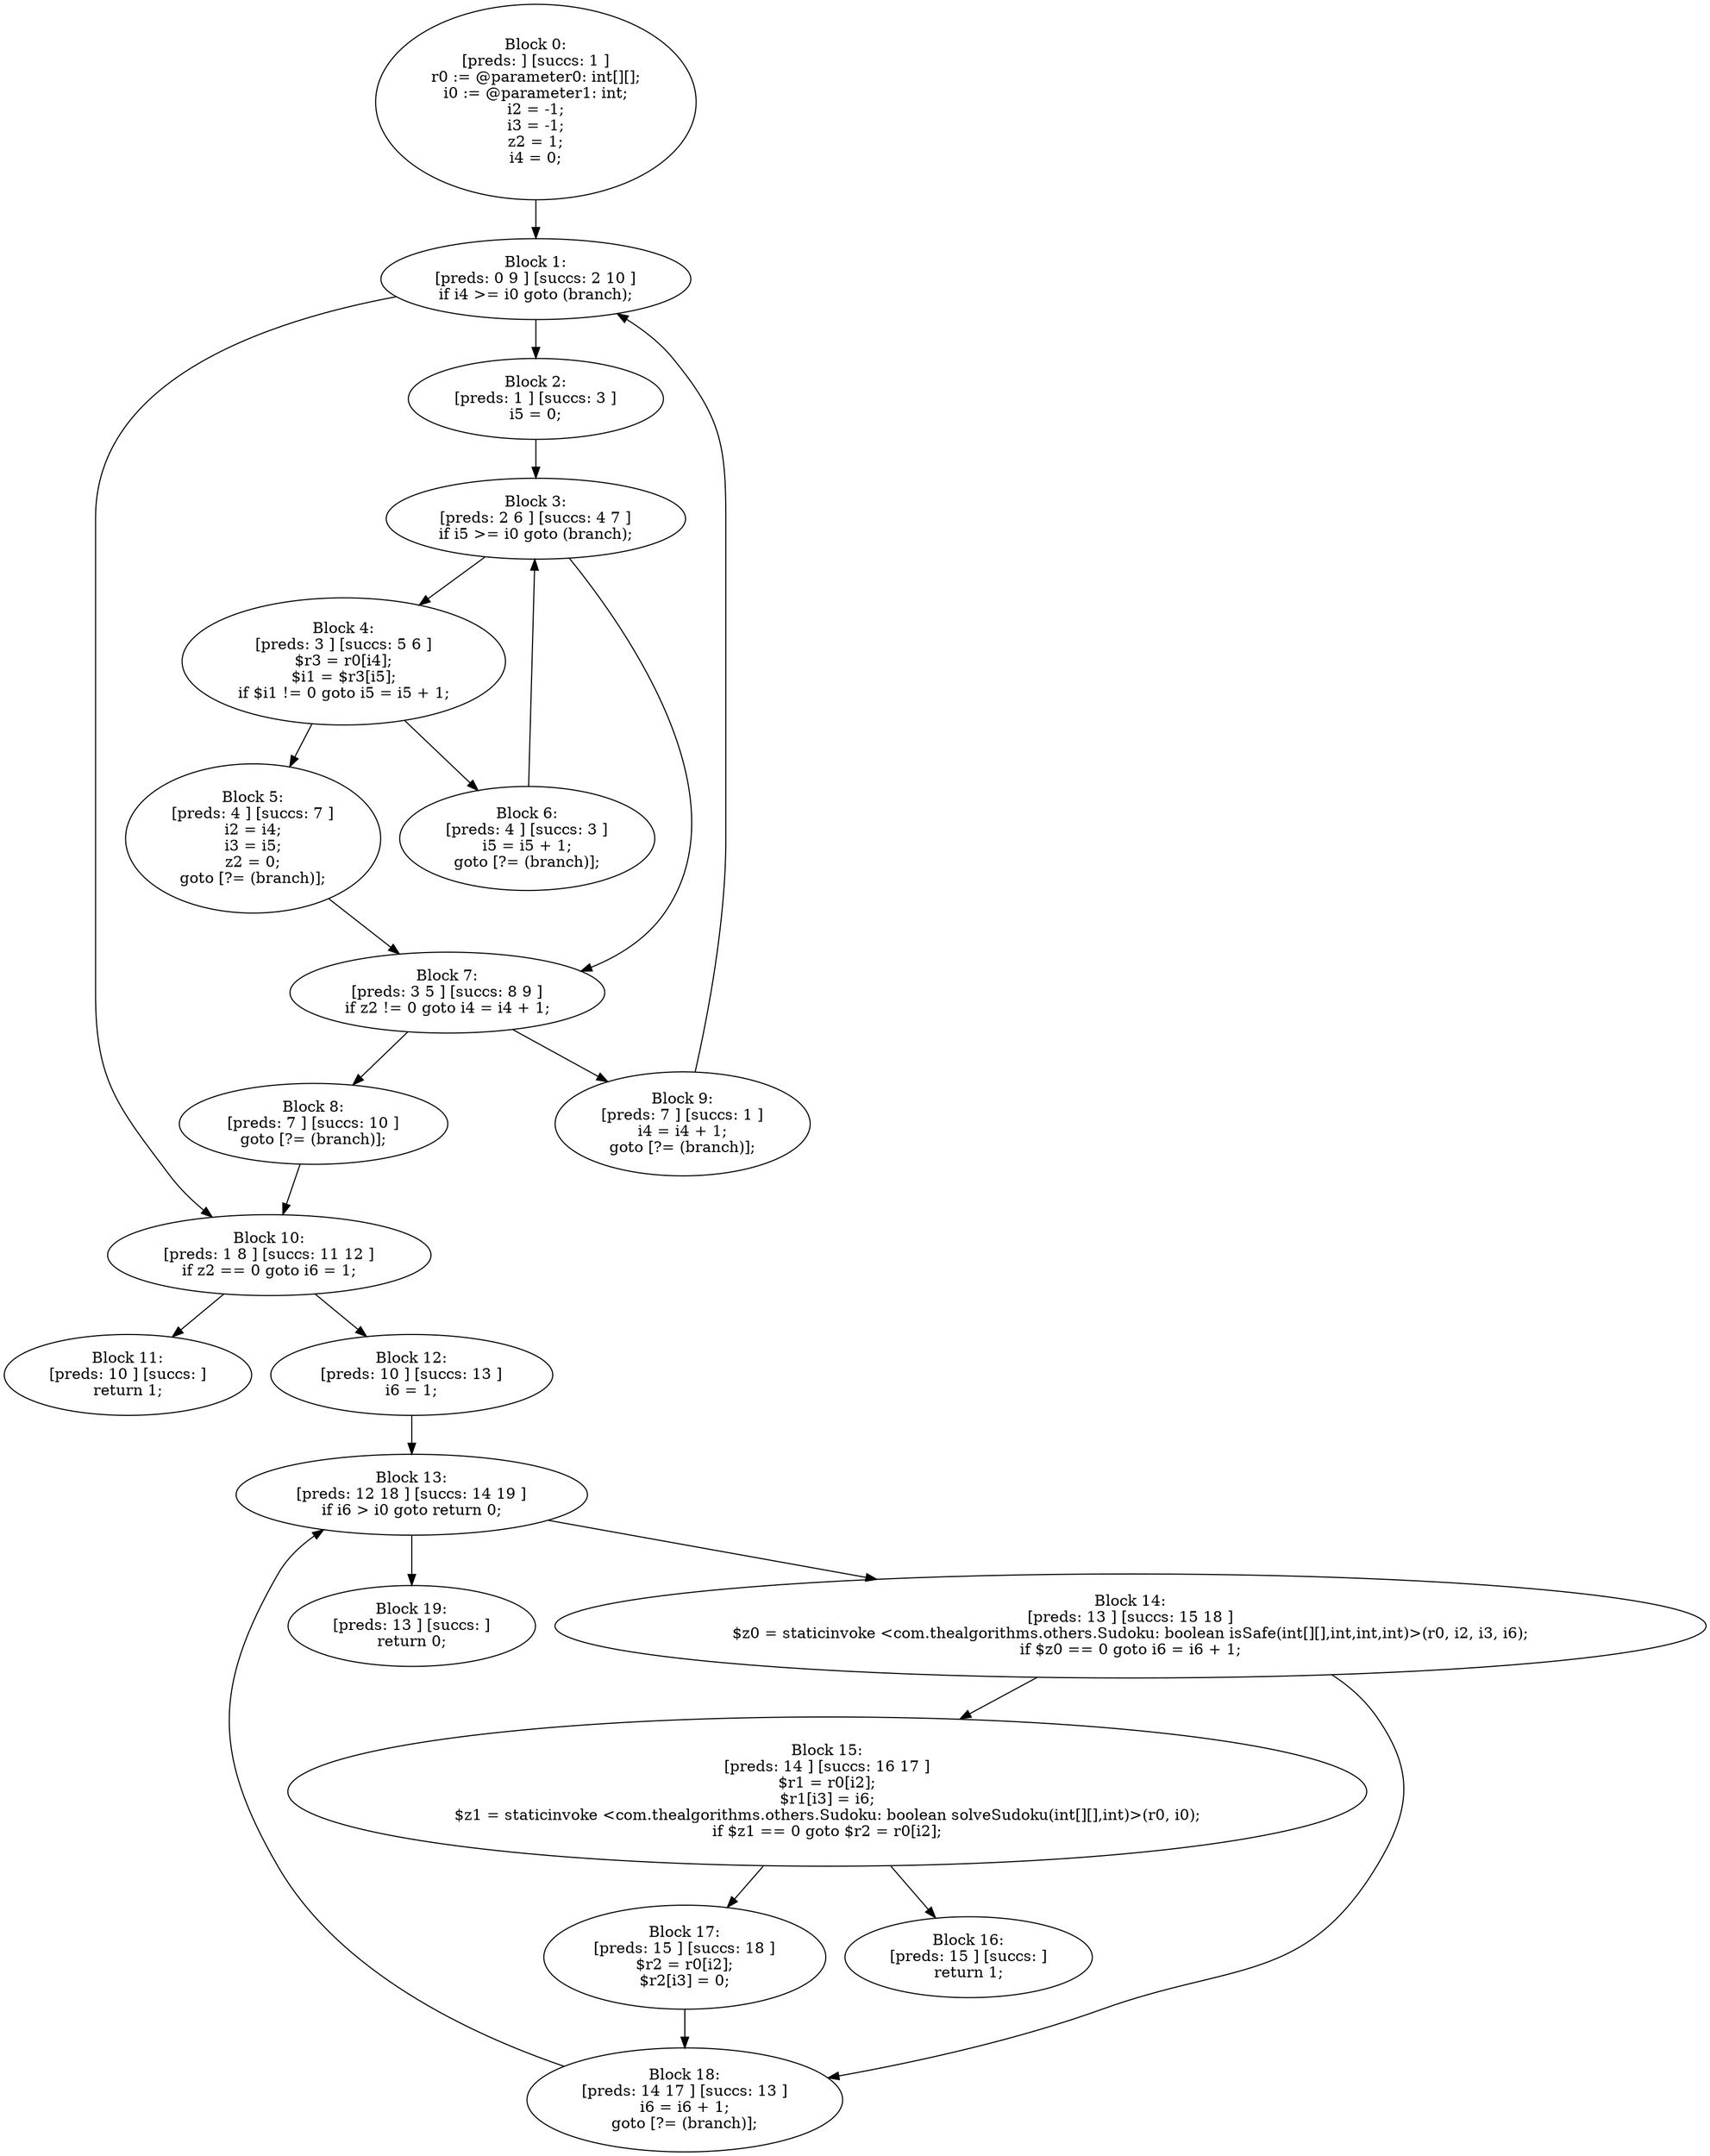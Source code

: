 digraph "unitGraph" {
    "Block 0:
[preds: ] [succs: 1 ]
r0 := @parameter0: int[][];
i0 := @parameter1: int;
i2 = -1;
i3 = -1;
z2 = 1;
i4 = 0;
"
    "Block 1:
[preds: 0 9 ] [succs: 2 10 ]
if i4 >= i0 goto (branch);
"
    "Block 2:
[preds: 1 ] [succs: 3 ]
i5 = 0;
"
    "Block 3:
[preds: 2 6 ] [succs: 4 7 ]
if i5 >= i0 goto (branch);
"
    "Block 4:
[preds: 3 ] [succs: 5 6 ]
$r3 = r0[i4];
$i1 = $r3[i5];
if $i1 != 0 goto i5 = i5 + 1;
"
    "Block 5:
[preds: 4 ] [succs: 7 ]
i2 = i4;
i3 = i5;
z2 = 0;
goto [?= (branch)];
"
    "Block 6:
[preds: 4 ] [succs: 3 ]
i5 = i5 + 1;
goto [?= (branch)];
"
    "Block 7:
[preds: 3 5 ] [succs: 8 9 ]
if z2 != 0 goto i4 = i4 + 1;
"
    "Block 8:
[preds: 7 ] [succs: 10 ]
goto [?= (branch)];
"
    "Block 9:
[preds: 7 ] [succs: 1 ]
i4 = i4 + 1;
goto [?= (branch)];
"
    "Block 10:
[preds: 1 8 ] [succs: 11 12 ]
if z2 == 0 goto i6 = 1;
"
    "Block 11:
[preds: 10 ] [succs: ]
return 1;
"
    "Block 12:
[preds: 10 ] [succs: 13 ]
i6 = 1;
"
    "Block 13:
[preds: 12 18 ] [succs: 14 19 ]
if i6 > i0 goto return 0;
"
    "Block 14:
[preds: 13 ] [succs: 15 18 ]
$z0 = staticinvoke <com.thealgorithms.others.Sudoku: boolean isSafe(int[][],int,int,int)>(r0, i2, i3, i6);
if $z0 == 0 goto i6 = i6 + 1;
"
    "Block 15:
[preds: 14 ] [succs: 16 17 ]
$r1 = r0[i2];
$r1[i3] = i6;
$z1 = staticinvoke <com.thealgorithms.others.Sudoku: boolean solveSudoku(int[][],int)>(r0, i0);
if $z1 == 0 goto $r2 = r0[i2];
"
    "Block 16:
[preds: 15 ] [succs: ]
return 1;
"
    "Block 17:
[preds: 15 ] [succs: 18 ]
$r2 = r0[i2];
$r2[i3] = 0;
"
    "Block 18:
[preds: 14 17 ] [succs: 13 ]
i6 = i6 + 1;
goto [?= (branch)];
"
    "Block 19:
[preds: 13 ] [succs: ]
return 0;
"
    "Block 0:
[preds: ] [succs: 1 ]
r0 := @parameter0: int[][];
i0 := @parameter1: int;
i2 = -1;
i3 = -1;
z2 = 1;
i4 = 0;
"->"Block 1:
[preds: 0 9 ] [succs: 2 10 ]
if i4 >= i0 goto (branch);
";
    "Block 1:
[preds: 0 9 ] [succs: 2 10 ]
if i4 >= i0 goto (branch);
"->"Block 2:
[preds: 1 ] [succs: 3 ]
i5 = 0;
";
    "Block 1:
[preds: 0 9 ] [succs: 2 10 ]
if i4 >= i0 goto (branch);
"->"Block 10:
[preds: 1 8 ] [succs: 11 12 ]
if z2 == 0 goto i6 = 1;
";
    "Block 2:
[preds: 1 ] [succs: 3 ]
i5 = 0;
"->"Block 3:
[preds: 2 6 ] [succs: 4 7 ]
if i5 >= i0 goto (branch);
";
    "Block 3:
[preds: 2 6 ] [succs: 4 7 ]
if i5 >= i0 goto (branch);
"->"Block 4:
[preds: 3 ] [succs: 5 6 ]
$r3 = r0[i4];
$i1 = $r3[i5];
if $i1 != 0 goto i5 = i5 + 1;
";
    "Block 3:
[preds: 2 6 ] [succs: 4 7 ]
if i5 >= i0 goto (branch);
"->"Block 7:
[preds: 3 5 ] [succs: 8 9 ]
if z2 != 0 goto i4 = i4 + 1;
";
    "Block 4:
[preds: 3 ] [succs: 5 6 ]
$r3 = r0[i4];
$i1 = $r3[i5];
if $i1 != 0 goto i5 = i5 + 1;
"->"Block 5:
[preds: 4 ] [succs: 7 ]
i2 = i4;
i3 = i5;
z2 = 0;
goto [?= (branch)];
";
    "Block 4:
[preds: 3 ] [succs: 5 6 ]
$r3 = r0[i4];
$i1 = $r3[i5];
if $i1 != 0 goto i5 = i5 + 1;
"->"Block 6:
[preds: 4 ] [succs: 3 ]
i5 = i5 + 1;
goto [?= (branch)];
";
    "Block 5:
[preds: 4 ] [succs: 7 ]
i2 = i4;
i3 = i5;
z2 = 0;
goto [?= (branch)];
"->"Block 7:
[preds: 3 5 ] [succs: 8 9 ]
if z2 != 0 goto i4 = i4 + 1;
";
    "Block 6:
[preds: 4 ] [succs: 3 ]
i5 = i5 + 1;
goto [?= (branch)];
"->"Block 3:
[preds: 2 6 ] [succs: 4 7 ]
if i5 >= i0 goto (branch);
";
    "Block 7:
[preds: 3 5 ] [succs: 8 9 ]
if z2 != 0 goto i4 = i4 + 1;
"->"Block 8:
[preds: 7 ] [succs: 10 ]
goto [?= (branch)];
";
    "Block 7:
[preds: 3 5 ] [succs: 8 9 ]
if z2 != 0 goto i4 = i4 + 1;
"->"Block 9:
[preds: 7 ] [succs: 1 ]
i4 = i4 + 1;
goto [?= (branch)];
";
    "Block 8:
[preds: 7 ] [succs: 10 ]
goto [?= (branch)];
"->"Block 10:
[preds: 1 8 ] [succs: 11 12 ]
if z2 == 0 goto i6 = 1;
";
    "Block 9:
[preds: 7 ] [succs: 1 ]
i4 = i4 + 1;
goto [?= (branch)];
"->"Block 1:
[preds: 0 9 ] [succs: 2 10 ]
if i4 >= i0 goto (branch);
";
    "Block 10:
[preds: 1 8 ] [succs: 11 12 ]
if z2 == 0 goto i6 = 1;
"->"Block 11:
[preds: 10 ] [succs: ]
return 1;
";
    "Block 10:
[preds: 1 8 ] [succs: 11 12 ]
if z2 == 0 goto i6 = 1;
"->"Block 12:
[preds: 10 ] [succs: 13 ]
i6 = 1;
";
    "Block 12:
[preds: 10 ] [succs: 13 ]
i6 = 1;
"->"Block 13:
[preds: 12 18 ] [succs: 14 19 ]
if i6 > i0 goto return 0;
";
    "Block 13:
[preds: 12 18 ] [succs: 14 19 ]
if i6 > i0 goto return 0;
"->"Block 14:
[preds: 13 ] [succs: 15 18 ]
$z0 = staticinvoke <com.thealgorithms.others.Sudoku: boolean isSafe(int[][],int,int,int)>(r0, i2, i3, i6);
if $z0 == 0 goto i6 = i6 + 1;
";
    "Block 13:
[preds: 12 18 ] [succs: 14 19 ]
if i6 > i0 goto return 0;
"->"Block 19:
[preds: 13 ] [succs: ]
return 0;
";
    "Block 14:
[preds: 13 ] [succs: 15 18 ]
$z0 = staticinvoke <com.thealgorithms.others.Sudoku: boolean isSafe(int[][],int,int,int)>(r0, i2, i3, i6);
if $z0 == 0 goto i6 = i6 + 1;
"->"Block 15:
[preds: 14 ] [succs: 16 17 ]
$r1 = r0[i2];
$r1[i3] = i6;
$z1 = staticinvoke <com.thealgorithms.others.Sudoku: boolean solveSudoku(int[][],int)>(r0, i0);
if $z1 == 0 goto $r2 = r0[i2];
";
    "Block 14:
[preds: 13 ] [succs: 15 18 ]
$z0 = staticinvoke <com.thealgorithms.others.Sudoku: boolean isSafe(int[][],int,int,int)>(r0, i2, i3, i6);
if $z0 == 0 goto i6 = i6 + 1;
"->"Block 18:
[preds: 14 17 ] [succs: 13 ]
i6 = i6 + 1;
goto [?= (branch)];
";
    "Block 15:
[preds: 14 ] [succs: 16 17 ]
$r1 = r0[i2];
$r1[i3] = i6;
$z1 = staticinvoke <com.thealgorithms.others.Sudoku: boolean solveSudoku(int[][],int)>(r0, i0);
if $z1 == 0 goto $r2 = r0[i2];
"->"Block 16:
[preds: 15 ] [succs: ]
return 1;
";
    "Block 15:
[preds: 14 ] [succs: 16 17 ]
$r1 = r0[i2];
$r1[i3] = i6;
$z1 = staticinvoke <com.thealgorithms.others.Sudoku: boolean solveSudoku(int[][],int)>(r0, i0);
if $z1 == 0 goto $r2 = r0[i2];
"->"Block 17:
[preds: 15 ] [succs: 18 ]
$r2 = r0[i2];
$r2[i3] = 0;
";
    "Block 17:
[preds: 15 ] [succs: 18 ]
$r2 = r0[i2];
$r2[i3] = 0;
"->"Block 18:
[preds: 14 17 ] [succs: 13 ]
i6 = i6 + 1;
goto [?= (branch)];
";
    "Block 18:
[preds: 14 17 ] [succs: 13 ]
i6 = i6 + 1;
goto [?= (branch)];
"->"Block 13:
[preds: 12 18 ] [succs: 14 19 ]
if i6 > i0 goto return 0;
";
}
